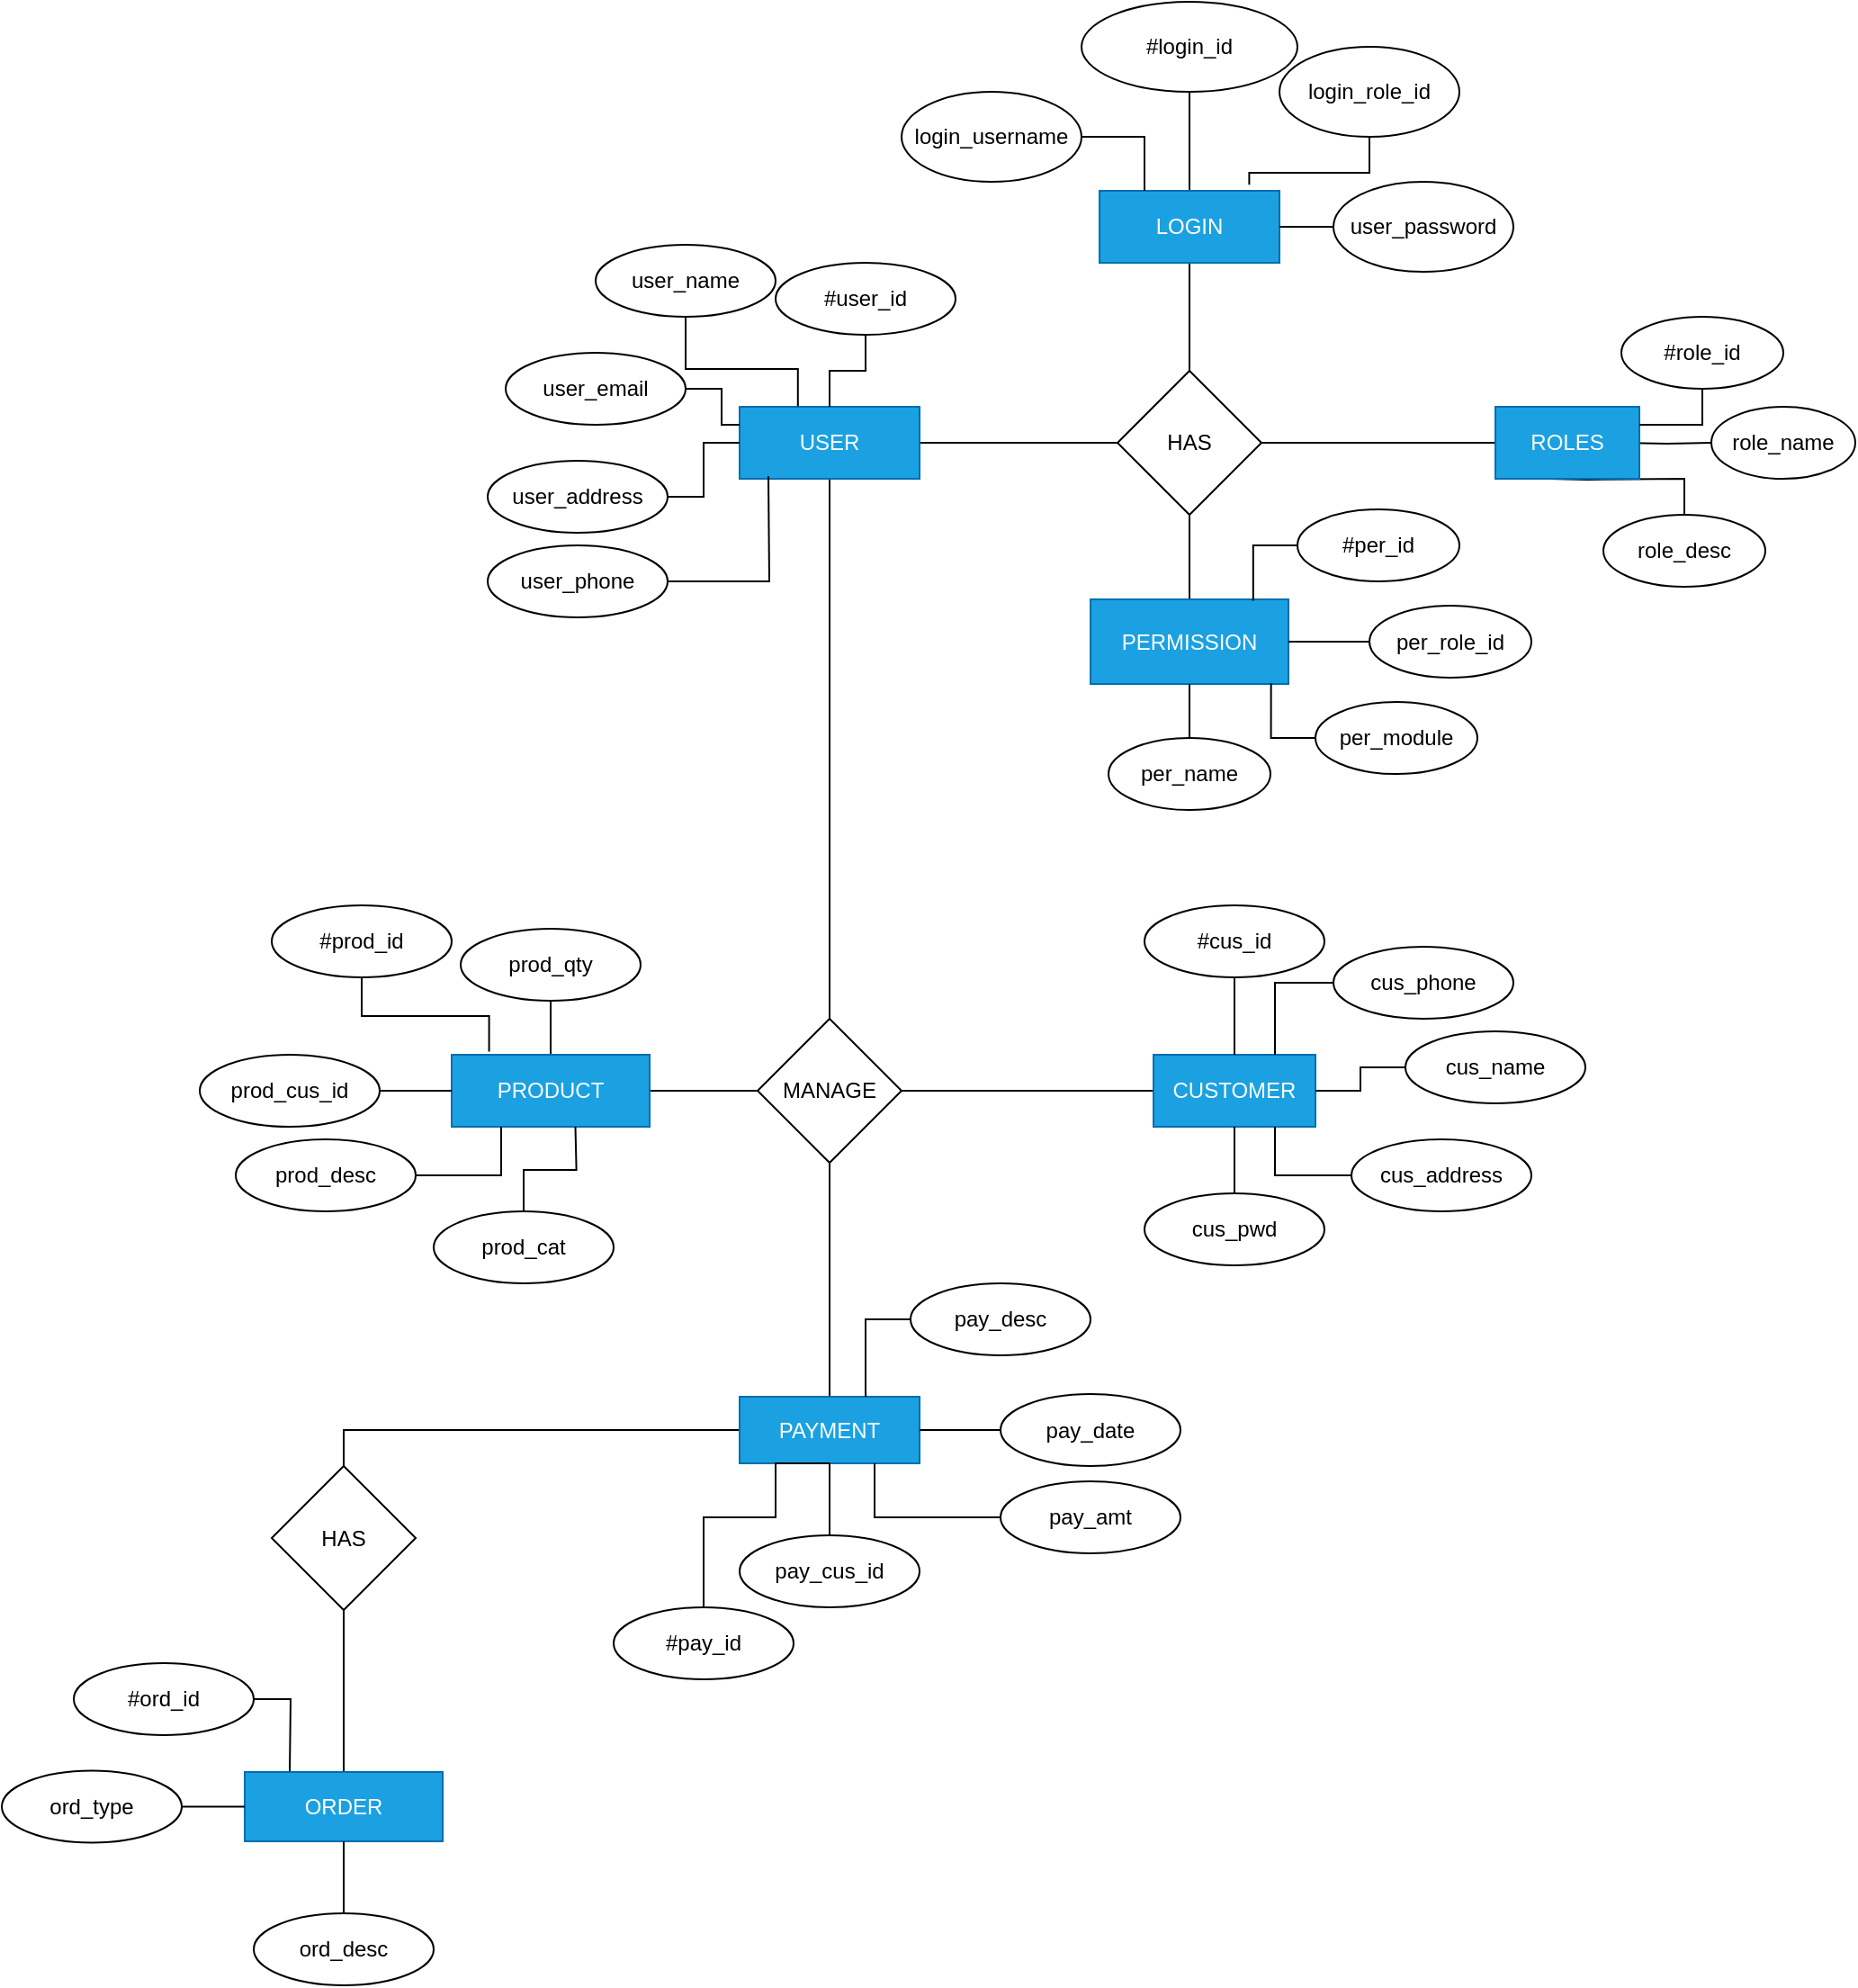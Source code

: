 <mxfile version="14.4.4" type="github">
  <diagram id="R2lEEEUBdFMjLlhIrx00" name="Page-1">
    <mxGraphModel dx="2241" dy="1946" grid="1" gridSize="10" guides="1" tooltips="1" connect="1" arrows="1" fold="1" page="1" pageScale="1" pageWidth="850" pageHeight="1100" math="0" shadow="0" extFonts="Permanent Marker^https://fonts.googleapis.com/css?family=Permanent+Marker">
      <root>
        <mxCell id="0" />
        <mxCell id="1" parent="0" />
        <mxCell id="_eQYFSkkjT8gTlAMDLFB-44" value="" style="edgeStyle=orthogonalEdgeStyle;rounded=0;orthogonalLoop=1;jettySize=auto;html=1;endArrow=none;endFill=0;" edge="1" parent="1" source="_eQYFSkkjT8gTlAMDLFB-45" target="_eQYFSkkjT8gTlAMDLFB-56">
          <mxGeometry relative="1" as="geometry" />
        </mxCell>
        <mxCell id="_eQYFSkkjT8gTlAMDLFB-85" value="" style="edgeStyle=orthogonalEdgeStyle;rounded=0;orthogonalLoop=1;jettySize=auto;html=1;endArrow=none;endFill=0;" edge="1" parent="1" source="_eQYFSkkjT8gTlAMDLFB-45" target="_eQYFSkkjT8gTlAMDLFB-84">
          <mxGeometry relative="1" as="geometry" />
        </mxCell>
        <mxCell id="_eQYFSkkjT8gTlAMDLFB-45" value="USER" style="rounded=0;whiteSpace=wrap;html=1;fillColor=#1ba1e2;strokeColor=#006EAF;fontColor=#ffffff;" vertex="1" parent="1">
          <mxGeometry x="180" y="-487" width="100" height="40" as="geometry" />
        </mxCell>
        <mxCell id="_eQYFSkkjT8gTlAMDLFB-46" value="" style="edgeStyle=orthogonalEdgeStyle;rounded=0;orthogonalLoop=1;jettySize=auto;html=1;endArrow=none;endFill=0;" edge="1" parent="1" source="_eQYFSkkjT8gTlAMDLFB-47" target="_eQYFSkkjT8gTlAMDLFB-45">
          <mxGeometry relative="1" as="geometry" />
        </mxCell>
        <mxCell id="_eQYFSkkjT8gTlAMDLFB-47" value="#user_id" style="ellipse;whiteSpace=wrap;html=1;" vertex="1" parent="1">
          <mxGeometry x="200" y="-567" width="100" height="40" as="geometry" />
        </mxCell>
        <mxCell id="_eQYFSkkjT8gTlAMDLFB-48" style="edgeStyle=orthogonalEdgeStyle;rounded=0;orthogonalLoop=1;jettySize=auto;html=1;entryX=0.324;entryY=-0.105;entryDx=0;entryDy=0;entryPerimeter=0;endArrow=none;endFill=0;exitX=0.5;exitY=1;exitDx=0;exitDy=0;" edge="1" parent="1" source="_eQYFSkkjT8gTlAMDLFB-49">
          <mxGeometry relative="1" as="geometry">
            <mxPoint x="150" y="-533" as="sourcePoint" />
            <mxPoint x="212.4" y="-487.2" as="targetPoint" />
            <Array as="points">
              <mxPoint x="150" y="-508" />
              <mxPoint x="212" y="-508" />
            </Array>
          </mxGeometry>
        </mxCell>
        <mxCell id="_eQYFSkkjT8gTlAMDLFB-49" value="user_name" style="ellipse;whiteSpace=wrap;html=1;" vertex="1" parent="1">
          <mxGeometry x="100" y="-577" width="100" height="40" as="geometry" />
        </mxCell>
        <mxCell id="_eQYFSkkjT8gTlAMDLFB-50" style="edgeStyle=orthogonalEdgeStyle;rounded=0;orthogonalLoop=1;jettySize=auto;html=1;entryX=0;entryY=0.25;entryDx=0;entryDy=0;endArrow=none;endFill=0;" edge="1" parent="1" source="_eQYFSkkjT8gTlAMDLFB-51" target="_eQYFSkkjT8gTlAMDLFB-45">
          <mxGeometry relative="1" as="geometry" />
        </mxCell>
        <mxCell id="_eQYFSkkjT8gTlAMDLFB-51" value="user_email" style="ellipse;whiteSpace=wrap;html=1;" vertex="1" parent="1">
          <mxGeometry x="50" y="-517" width="100" height="40" as="geometry" />
        </mxCell>
        <mxCell id="_eQYFSkkjT8gTlAMDLFB-52" style="edgeStyle=orthogonalEdgeStyle;rounded=0;orthogonalLoop=1;jettySize=auto;html=1;entryX=0;entryY=0.5;entryDx=0;entryDy=0;endArrow=none;endFill=0;" edge="1" parent="1" source="_eQYFSkkjT8gTlAMDLFB-53" target="_eQYFSkkjT8gTlAMDLFB-45">
          <mxGeometry relative="1" as="geometry" />
        </mxCell>
        <mxCell id="_eQYFSkkjT8gTlAMDLFB-53" value="user_address" style="ellipse;whiteSpace=wrap;html=1;" vertex="1" parent="1">
          <mxGeometry x="40" y="-457" width="100" height="40" as="geometry" />
        </mxCell>
        <mxCell id="_eQYFSkkjT8gTlAMDLFB-54" value="" style="edgeStyle=orthogonalEdgeStyle;rounded=0;orthogonalLoop=1;jettySize=auto;html=1;endArrow=none;endFill=0;" edge="1" parent="1" source="_eQYFSkkjT8gTlAMDLFB-56" target="_eQYFSkkjT8gTlAMDLFB-59">
          <mxGeometry relative="1" as="geometry" />
        </mxCell>
        <mxCell id="_eQYFSkkjT8gTlAMDLFB-55" value="" style="edgeStyle=orthogonalEdgeStyle;rounded=0;orthogonalLoop=1;jettySize=auto;html=1;endArrow=none;endFill=0;" edge="1" parent="1" source="_eQYFSkkjT8gTlAMDLFB-56" target="_eQYFSkkjT8gTlAMDLFB-65">
          <mxGeometry relative="1" as="geometry" />
        </mxCell>
        <mxCell id="_eQYFSkkjT8gTlAMDLFB-74" value="" style="edgeStyle=orthogonalEdgeStyle;rounded=0;orthogonalLoop=1;jettySize=auto;html=1;endArrow=none;endFill=0;" edge="1" parent="1" source="_eQYFSkkjT8gTlAMDLFB-56" target="_eQYFSkkjT8gTlAMDLFB-73">
          <mxGeometry relative="1" as="geometry" />
        </mxCell>
        <mxCell id="_eQYFSkkjT8gTlAMDLFB-56" value="HAS" style="rhombus;whiteSpace=wrap;html=1;rounded=0;" vertex="1" parent="1">
          <mxGeometry x="390" y="-507" width="80" height="80" as="geometry" />
        </mxCell>
        <mxCell id="_eQYFSkkjT8gTlAMDLFB-57" value="" style="edgeStyle=orthogonalEdgeStyle;rounded=0;orthogonalLoop=1;jettySize=auto;html=1;endArrow=none;endFill=0;" edge="1" parent="1" target="_eQYFSkkjT8gTlAMDLFB-62">
          <mxGeometry relative="1" as="geometry">
            <mxPoint x="670" y="-467" as="sourcePoint" />
          </mxGeometry>
        </mxCell>
        <mxCell id="_eQYFSkkjT8gTlAMDLFB-58" value="" style="edgeStyle=orthogonalEdgeStyle;rounded=0;orthogonalLoop=1;jettySize=auto;html=1;endArrow=none;endFill=0;" edge="1" parent="1" target="_eQYFSkkjT8gTlAMDLFB-63">
          <mxGeometry relative="1" as="geometry">
            <mxPoint x="630" y="-447" as="sourcePoint" />
          </mxGeometry>
        </mxCell>
        <mxCell id="_eQYFSkkjT8gTlAMDLFB-59" value="ROLES" style="whiteSpace=wrap;html=1;rounded=0;fillColor=#1ba1e2;strokeColor=#006EAF;fontColor=#ffffff;" vertex="1" parent="1">
          <mxGeometry x="600" y="-487" width="80" height="40" as="geometry" />
        </mxCell>
        <mxCell id="_eQYFSkkjT8gTlAMDLFB-60" style="edgeStyle=orthogonalEdgeStyle;rounded=0;orthogonalLoop=1;jettySize=auto;html=1;entryX=1;entryY=0.25;entryDx=0;entryDy=0;endArrow=none;endFill=0;" edge="1" parent="1" source="_eQYFSkkjT8gTlAMDLFB-61" target="_eQYFSkkjT8gTlAMDLFB-59">
          <mxGeometry relative="1" as="geometry" />
        </mxCell>
        <mxCell id="_eQYFSkkjT8gTlAMDLFB-61" value="#role_id" style="ellipse;whiteSpace=wrap;html=1;rounded=0;" vertex="1" parent="1">
          <mxGeometry x="670" y="-537" width="90" height="40" as="geometry" />
        </mxCell>
        <mxCell id="_eQYFSkkjT8gTlAMDLFB-62" value="role_name" style="ellipse;whiteSpace=wrap;html=1;rounded=0;" vertex="1" parent="1">
          <mxGeometry x="720" y="-487" width="80" height="40" as="geometry" />
        </mxCell>
        <mxCell id="_eQYFSkkjT8gTlAMDLFB-63" value="role_desc" style="ellipse;whiteSpace=wrap;html=1;rounded=0;" vertex="1" parent="1">
          <mxGeometry x="660" y="-427" width="90" height="40" as="geometry" />
        </mxCell>
        <mxCell id="_eQYFSkkjT8gTlAMDLFB-64" value="" style="edgeStyle=orthogonalEdgeStyle;rounded=0;orthogonalLoop=1;jettySize=auto;html=1;endArrow=none;endFill=0;" edge="1" parent="1" source="_eQYFSkkjT8gTlAMDLFB-65" target="_eQYFSkkjT8gTlAMDLFB-66">
          <mxGeometry relative="1" as="geometry" />
        </mxCell>
        <mxCell id="_eQYFSkkjT8gTlAMDLFB-65" value="LOGIN" style="whiteSpace=wrap;html=1;rounded=0;fillColor=#1ba1e2;strokeColor=#006EAF;fontColor=#ffffff;" vertex="1" parent="1">
          <mxGeometry x="380" y="-607" width="100" height="40" as="geometry" />
        </mxCell>
        <mxCell id="_eQYFSkkjT8gTlAMDLFB-66" value="#login_id" style="ellipse;whiteSpace=wrap;html=1;rounded=0;" vertex="1" parent="1">
          <mxGeometry x="370" y="-712" width="120" height="50" as="geometry" />
        </mxCell>
        <mxCell id="_eQYFSkkjT8gTlAMDLFB-67" style="edgeStyle=orthogonalEdgeStyle;rounded=0;orthogonalLoop=1;jettySize=auto;html=1;entryX=0.832;entryY=-0.085;entryDx=0;entryDy=0;entryPerimeter=0;endArrow=none;endFill=0;" edge="1" parent="1" source="_eQYFSkkjT8gTlAMDLFB-68" target="_eQYFSkkjT8gTlAMDLFB-65">
          <mxGeometry relative="1" as="geometry" />
        </mxCell>
        <mxCell id="_eQYFSkkjT8gTlAMDLFB-68" value="login_role_id" style="ellipse;whiteSpace=wrap;html=1;rounded=0;" vertex="1" parent="1">
          <mxGeometry x="480" y="-687" width="100" height="50" as="geometry" />
        </mxCell>
        <mxCell id="_eQYFSkkjT8gTlAMDLFB-69" style="edgeStyle=orthogonalEdgeStyle;rounded=0;orthogonalLoop=1;jettySize=auto;html=1;entryX=0.25;entryY=0;entryDx=0;entryDy=0;endArrow=none;endFill=0;" edge="1" parent="1" source="_eQYFSkkjT8gTlAMDLFB-70" target="_eQYFSkkjT8gTlAMDLFB-65">
          <mxGeometry relative="1" as="geometry" />
        </mxCell>
        <mxCell id="_eQYFSkkjT8gTlAMDLFB-70" value="login_username" style="ellipse;whiteSpace=wrap;html=1;rounded=0;" vertex="1" parent="1">
          <mxGeometry x="270" y="-662" width="100" height="50" as="geometry" />
        </mxCell>
        <mxCell id="_eQYFSkkjT8gTlAMDLFB-71" style="edgeStyle=orthogonalEdgeStyle;rounded=0;orthogonalLoop=1;jettySize=auto;html=1;entryX=1;entryY=0.5;entryDx=0;entryDy=0;endArrow=none;endFill=0;" edge="1" parent="1" source="_eQYFSkkjT8gTlAMDLFB-72" target="_eQYFSkkjT8gTlAMDLFB-65">
          <mxGeometry relative="1" as="geometry" />
        </mxCell>
        <mxCell id="_eQYFSkkjT8gTlAMDLFB-72" value="user_password" style="ellipse;whiteSpace=wrap;html=1;rounded=0;" vertex="1" parent="1">
          <mxGeometry x="510" y="-612" width="100" height="50" as="geometry" />
        </mxCell>
        <mxCell id="_eQYFSkkjT8gTlAMDLFB-73" value="PERMISSION" style="whiteSpace=wrap;html=1;rounded=0;fillColor=#1ba1e2;strokeColor=#006EAF;fontColor=#ffffff;" vertex="1" parent="1">
          <mxGeometry x="375" y="-380" width="110" height="47" as="geometry" />
        </mxCell>
        <mxCell id="_eQYFSkkjT8gTlAMDLFB-80" style="edgeStyle=orthogonalEdgeStyle;rounded=0;orthogonalLoop=1;jettySize=auto;html=1;entryX=0.822;entryY=0.015;entryDx=0;entryDy=0;entryPerimeter=0;endArrow=none;endFill=0;" edge="1" parent="1" source="_eQYFSkkjT8gTlAMDLFB-75" target="_eQYFSkkjT8gTlAMDLFB-73">
          <mxGeometry relative="1" as="geometry" />
        </mxCell>
        <mxCell id="_eQYFSkkjT8gTlAMDLFB-75" value="#per_id" style="ellipse;whiteSpace=wrap;html=1;rounded=0;" vertex="1" parent="1">
          <mxGeometry x="490" y="-430" width="90" height="40" as="geometry" />
        </mxCell>
        <mxCell id="_eQYFSkkjT8gTlAMDLFB-81" style="edgeStyle=orthogonalEdgeStyle;rounded=0;orthogonalLoop=1;jettySize=auto;html=1;entryX=1;entryY=0.5;entryDx=0;entryDy=0;endArrow=none;endFill=0;" edge="1" parent="1" source="_eQYFSkkjT8gTlAMDLFB-76" target="_eQYFSkkjT8gTlAMDLFB-73">
          <mxGeometry relative="1" as="geometry" />
        </mxCell>
        <mxCell id="_eQYFSkkjT8gTlAMDLFB-76" value="per_role_id" style="ellipse;whiteSpace=wrap;html=1;rounded=0;" vertex="1" parent="1">
          <mxGeometry x="530" y="-376.5" width="90" height="40" as="geometry" />
        </mxCell>
        <mxCell id="_eQYFSkkjT8gTlAMDLFB-82" style="edgeStyle=orthogonalEdgeStyle;rounded=0;orthogonalLoop=1;jettySize=auto;html=1;entryX=0.912;entryY=0.993;entryDx=0;entryDy=0;entryPerimeter=0;endArrow=none;endFill=0;" edge="1" parent="1" source="_eQYFSkkjT8gTlAMDLFB-77" target="_eQYFSkkjT8gTlAMDLFB-73">
          <mxGeometry relative="1" as="geometry" />
        </mxCell>
        <mxCell id="_eQYFSkkjT8gTlAMDLFB-77" value="per_module" style="ellipse;whiteSpace=wrap;html=1;rounded=0;" vertex="1" parent="1">
          <mxGeometry x="500" y="-323" width="90" height="40" as="geometry" />
        </mxCell>
        <mxCell id="_eQYFSkkjT8gTlAMDLFB-83" style="edgeStyle=orthogonalEdgeStyle;rounded=0;orthogonalLoop=1;jettySize=auto;html=1;entryX=0.5;entryY=1;entryDx=0;entryDy=0;endArrow=none;endFill=0;" edge="1" parent="1" source="_eQYFSkkjT8gTlAMDLFB-78" target="_eQYFSkkjT8gTlAMDLFB-73">
          <mxGeometry relative="1" as="geometry" />
        </mxCell>
        <mxCell id="_eQYFSkkjT8gTlAMDLFB-78" value="per_name" style="ellipse;whiteSpace=wrap;html=1;rounded=0;" vertex="1" parent="1">
          <mxGeometry x="385" y="-303" width="90" height="40" as="geometry" />
        </mxCell>
        <mxCell id="_eQYFSkkjT8gTlAMDLFB-87" value="" style="edgeStyle=orthogonalEdgeStyle;rounded=0;orthogonalLoop=1;jettySize=auto;html=1;endArrow=none;endFill=0;" edge="1" parent="1" source="_eQYFSkkjT8gTlAMDLFB-84" target="_eQYFSkkjT8gTlAMDLFB-86">
          <mxGeometry relative="1" as="geometry" />
        </mxCell>
        <mxCell id="_eQYFSkkjT8gTlAMDLFB-94" value="" style="edgeStyle=orthogonalEdgeStyle;rounded=0;orthogonalLoop=1;jettySize=auto;html=1;endArrow=none;endFill=0;" edge="1" parent="1" source="_eQYFSkkjT8gTlAMDLFB-84" target="_eQYFSkkjT8gTlAMDLFB-93">
          <mxGeometry relative="1" as="geometry" />
        </mxCell>
        <mxCell id="_eQYFSkkjT8gTlAMDLFB-114" value="" style="edgeStyle=orthogonalEdgeStyle;rounded=0;orthogonalLoop=1;jettySize=auto;html=1;endArrow=none;endFill=0;" edge="1" parent="1" source="_eQYFSkkjT8gTlAMDLFB-84" target="_eQYFSkkjT8gTlAMDLFB-113">
          <mxGeometry relative="1" as="geometry" />
        </mxCell>
        <mxCell id="_eQYFSkkjT8gTlAMDLFB-84" value="MANAGE" style="rhombus;whiteSpace=wrap;html=1;rounded=0;" vertex="1" parent="1">
          <mxGeometry x="190" y="-147" width="80" height="80" as="geometry" />
        </mxCell>
        <mxCell id="_eQYFSkkjT8gTlAMDLFB-95" style="edgeStyle=orthogonalEdgeStyle;rounded=0;orthogonalLoop=1;jettySize=auto;html=1;entryX=0.5;entryY=1;entryDx=0;entryDy=0;endArrow=none;endFill=0;" edge="1" parent="1" source="_eQYFSkkjT8gTlAMDLFB-86" target="_eQYFSkkjT8gTlAMDLFB-88">
          <mxGeometry relative="1" as="geometry" />
        </mxCell>
        <mxCell id="_eQYFSkkjT8gTlAMDLFB-86" value="PRODUCT" style="whiteSpace=wrap;html=1;rounded=0;fillColor=#1ba1e2;strokeColor=#006EAF;fontColor=#ffffff;" vertex="1" parent="1">
          <mxGeometry x="20" y="-127" width="110" height="40" as="geometry" />
        </mxCell>
        <mxCell id="_eQYFSkkjT8gTlAMDLFB-88" value="prod_qty" style="ellipse;whiteSpace=wrap;html=1;" vertex="1" parent="1">
          <mxGeometry x="25" y="-197" width="100" height="40" as="geometry" />
        </mxCell>
        <mxCell id="_eQYFSkkjT8gTlAMDLFB-97" style="edgeStyle=orthogonalEdgeStyle;rounded=0;orthogonalLoop=1;jettySize=auto;html=1;entryX=0.189;entryY=-0.045;entryDx=0;entryDy=0;entryPerimeter=0;endArrow=none;endFill=0;" edge="1" parent="1" source="_eQYFSkkjT8gTlAMDLFB-89" target="_eQYFSkkjT8gTlAMDLFB-86">
          <mxGeometry relative="1" as="geometry" />
        </mxCell>
        <mxCell id="_eQYFSkkjT8gTlAMDLFB-89" value="#prod_id" style="ellipse;whiteSpace=wrap;html=1;" vertex="1" parent="1">
          <mxGeometry x="-80" y="-210" width="100" height="40" as="geometry" />
        </mxCell>
        <mxCell id="_eQYFSkkjT8gTlAMDLFB-96" style="edgeStyle=orthogonalEdgeStyle;rounded=0;orthogonalLoop=1;jettySize=auto;html=1;entryX=0;entryY=0.5;entryDx=0;entryDy=0;endArrow=none;endFill=0;" edge="1" parent="1" source="_eQYFSkkjT8gTlAMDLFB-90" target="_eQYFSkkjT8gTlAMDLFB-86">
          <mxGeometry relative="1" as="geometry" />
        </mxCell>
        <mxCell id="_eQYFSkkjT8gTlAMDLFB-90" value="prod_cus_id" style="ellipse;whiteSpace=wrap;html=1;" vertex="1" parent="1">
          <mxGeometry x="-120" y="-127" width="100" height="40" as="geometry" />
        </mxCell>
        <mxCell id="_eQYFSkkjT8gTlAMDLFB-98" style="edgeStyle=orthogonalEdgeStyle;rounded=0;orthogonalLoop=1;jettySize=auto;html=1;entryX=0.25;entryY=1;entryDx=0;entryDy=0;endArrow=none;endFill=0;" edge="1" parent="1" source="_eQYFSkkjT8gTlAMDLFB-91" target="_eQYFSkkjT8gTlAMDLFB-86">
          <mxGeometry relative="1" as="geometry" />
        </mxCell>
        <mxCell id="_eQYFSkkjT8gTlAMDLFB-91" value="prod_desc" style="ellipse;whiteSpace=wrap;html=1;" vertex="1" parent="1">
          <mxGeometry x="-100" y="-80" width="100" height="40" as="geometry" />
        </mxCell>
        <mxCell id="_eQYFSkkjT8gTlAMDLFB-99" style="edgeStyle=orthogonalEdgeStyle;rounded=0;orthogonalLoop=1;jettySize=auto;html=1;entryX=0.625;entryY=1.075;entryDx=0;entryDy=0;entryPerimeter=0;endArrow=none;endFill=0;" edge="1" parent="1" source="_eQYFSkkjT8gTlAMDLFB-92">
          <mxGeometry relative="1" as="geometry">
            <mxPoint x="88.75" y="-87" as="targetPoint" />
          </mxGeometry>
        </mxCell>
        <mxCell id="_eQYFSkkjT8gTlAMDLFB-92" value="prod_cat" style="ellipse;whiteSpace=wrap;html=1;" vertex="1" parent="1">
          <mxGeometry x="10" y="-40" width="100" height="40" as="geometry" />
        </mxCell>
        <mxCell id="_eQYFSkkjT8gTlAMDLFB-93" value="CUSTOMER" style="whiteSpace=wrap;html=1;rounded=0;fillColor=#1ba1e2;strokeColor=#006EAF;fontColor=#ffffff;" vertex="1" parent="1">
          <mxGeometry x="410" y="-127" width="90" height="40" as="geometry" />
        </mxCell>
        <mxCell id="_eQYFSkkjT8gTlAMDLFB-107" style="edgeStyle=orthogonalEdgeStyle;rounded=0;orthogonalLoop=1;jettySize=auto;html=1;entryX=0.5;entryY=0;entryDx=0;entryDy=0;endArrow=none;endFill=0;" edge="1" parent="1" source="_eQYFSkkjT8gTlAMDLFB-100" target="_eQYFSkkjT8gTlAMDLFB-93">
          <mxGeometry relative="1" as="geometry" />
        </mxCell>
        <mxCell id="_eQYFSkkjT8gTlAMDLFB-100" value="#cus_id" style="ellipse;whiteSpace=wrap;html=1;" vertex="1" parent="1">
          <mxGeometry x="405" y="-210" width="100" height="40" as="geometry" />
        </mxCell>
        <mxCell id="_eQYFSkkjT8gTlAMDLFB-108" style="edgeStyle=orthogonalEdgeStyle;rounded=0;orthogonalLoop=1;jettySize=auto;html=1;entryX=0.75;entryY=0;entryDx=0;entryDy=0;endArrow=none;endFill=0;" edge="1" parent="1" source="_eQYFSkkjT8gTlAMDLFB-101" target="_eQYFSkkjT8gTlAMDLFB-93">
          <mxGeometry relative="1" as="geometry" />
        </mxCell>
        <mxCell id="_eQYFSkkjT8gTlAMDLFB-101" value="cus_phone" style="ellipse;whiteSpace=wrap;html=1;" vertex="1" parent="1">
          <mxGeometry x="510" y="-187" width="100" height="40" as="geometry" />
        </mxCell>
        <mxCell id="_eQYFSkkjT8gTlAMDLFB-103" style="edgeStyle=orthogonalEdgeStyle;rounded=0;orthogonalLoop=1;jettySize=auto;html=1;entryX=0.16;entryY=0.99;entryDx=0;entryDy=0;entryPerimeter=0;endArrow=none;endFill=0;" edge="1" parent="1" source="_eQYFSkkjT8gTlAMDLFB-102">
          <mxGeometry relative="1" as="geometry">
            <mxPoint x="196" y="-448.4" as="targetPoint" />
          </mxGeometry>
        </mxCell>
        <mxCell id="_eQYFSkkjT8gTlAMDLFB-102" value="user_phone" style="ellipse;whiteSpace=wrap;html=1;" vertex="1" parent="1">
          <mxGeometry x="40" y="-410" width="100" height="40" as="geometry" />
        </mxCell>
        <mxCell id="_eQYFSkkjT8gTlAMDLFB-109" style="edgeStyle=orthogonalEdgeStyle;rounded=0;orthogonalLoop=1;jettySize=auto;html=1;entryX=1;entryY=0.5;entryDx=0;entryDy=0;endArrow=none;endFill=0;" edge="1" parent="1" source="_eQYFSkkjT8gTlAMDLFB-104" target="_eQYFSkkjT8gTlAMDLFB-93">
          <mxGeometry relative="1" as="geometry" />
        </mxCell>
        <mxCell id="_eQYFSkkjT8gTlAMDLFB-104" value="cus_name" style="ellipse;whiteSpace=wrap;html=1;" vertex="1" parent="1">
          <mxGeometry x="550" y="-140" width="100" height="40" as="geometry" />
        </mxCell>
        <mxCell id="_eQYFSkkjT8gTlAMDLFB-110" style="edgeStyle=orthogonalEdgeStyle;rounded=0;orthogonalLoop=1;jettySize=auto;html=1;entryX=0.75;entryY=1;entryDx=0;entryDy=0;endArrow=none;endFill=0;" edge="1" parent="1" source="_eQYFSkkjT8gTlAMDLFB-105" target="_eQYFSkkjT8gTlAMDLFB-93">
          <mxGeometry relative="1" as="geometry" />
        </mxCell>
        <mxCell id="_eQYFSkkjT8gTlAMDLFB-105" value="cus_address" style="ellipse;whiteSpace=wrap;html=1;" vertex="1" parent="1">
          <mxGeometry x="520" y="-80" width="100" height="40" as="geometry" />
        </mxCell>
        <mxCell id="_eQYFSkkjT8gTlAMDLFB-111" style="edgeStyle=orthogonalEdgeStyle;rounded=0;orthogonalLoop=1;jettySize=auto;html=1;endArrow=none;endFill=0;" edge="1" parent="1" source="_eQYFSkkjT8gTlAMDLFB-106" target="_eQYFSkkjT8gTlAMDLFB-93">
          <mxGeometry relative="1" as="geometry" />
        </mxCell>
        <mxCell id="_eQYFSkkjT8gTlAMDLFB-106" value="cus_pwd" style="ellipse;whiteSpace=wrap;html=1;" vertex="1" parent="1">
          <mxGeometry x="405" y="-50" width="100" height="40" as="geometry" />
        </mxCell>
        <mxCell id="_eQYFSkkjT8gTlAMDLFB-126" value="" style="edgeStyle=orthogonalEdgeStyle;rounded=0;orthogonalLoop=1;jettySize=auto;html=1;endArrow=none;endFill=0;" edge="1" parent="1" source="_eQYFSkkjT8gTlAMDLFB-113" target="_eQYFSkkjT8gTlAMDLFB-125">
          <mxGeometry relative="1" as="geometry" />
        </mxCell>
        <mxCell id="_eQYFSkkjT8gTlAMDLFB-113" value="PAYMENT" style="whiteSpace=wrap;html=1;rounded=0;fillColor=#1ba1e2;strokeColor=#006EAF;fontColor=#ffffff;" vertex="1" parent="1">
          <mxGeometry x="180" y="63" width="100" height="37" as="geometry" />
        </mxCell>
        <mxCell id="_eQYFSkkjT8gTlAMDLFB-119" style="edgeStyle=orthogonalEdgeStyle;rounded=0;orthogonalLoop=1;jettySize=auto;html=1;endArrow=none;endFill=0;entryX=0.701;entryY=0;entryDx=0;entryDy=0;entryPerimeter=0;" edge="1" parent="1" source="_eQYFSkkjT8gTlAMDLFB-115" target="_eQYFSkkjT8gTlAMDLFB-113">
          <mxGeometry relative="1" as="geometry">
            <mxPoint x="250" y="60" as="targetPoint" />
            <Array as="points">
              <mxPoint x="250" y="20" />
              <mxPoint x="250" y="60" />
            </Array>
          </mxGeometry>
        </mxCell>
        <mxCell id="_eQYFSkkjT8gTlAMDLFB-115" value="pay_desc" style="ellipse;whiteSpace=wrap;html=1;" vertex="1" parent="1">
          <mxGeometry x="275" width="100" height="40" as="geometry" />
        </mxCell>
        <mxCell id="_eQYFSkkjT8gTlAMDLFB-120" style="edgeStyle=orthogonalEdgeStyle;rounded=0;orthogonalLoop=1;jettySize=auto;html=1;entryX=1;entryY=0.5;entryDx=0;entryDy=0;endArrow=none;endFill=0;" edge="1" parent="1" source="_eQYFSkkjT8gTlAMDLFB-116" target="_eQYFSkkjT8gTlAMDLFB-113">
          <mxGeometry relative="1" as="geometry" />
        </mxCell>
        <mxCell id="_eQYFSkkjT8gTlAMDLFB-116" value="pay_date" style="ellipse;whiteSpace=wrap;html=1;" vertex="1" parent="1">
          <mxGeometry x="325" y="61.5" width="100" height="40" as="geometry" />
        </mxCell>
        <mxCell id="_eQYFSkkjT8gTlAMDLFB-121" style="edgeStyle=orthogonalEdgeStyle;rounded=0;orthogonalLoop=1;jettySize=auto;html=1;entryX=0.75;entryY=1;entryDx=0;entryDy=0;endArrow=none;endFill=0;" edge="1" parent="1" source="_eQYFSkkjT8gTlAMDLFB-117" target="_eQYFSkkjT8gTlAMDLFB-113">
          <mxGeometry relative="1" as="geometry" />
        </mxCell>
        <mxCell id="_eQYFSkkjT8gTlAMDLFB-117" value="pay_amt" style="ellipse;whiteSpace=wrap;html=1;" vertex="1" parent="1">
          <mxGeometry x="325" y="110" width="100" height="40" as="geometry" />
        </mxCell>
        <mxCell id="_eQYFSkkjT8gTlAMDLFB-122" style="edgeStyle=orthogonalEdgeStyle;rounded=0;orthogonalLoop=1;jettySize=auto;html=1;entryX=0.5;entryY=1;entryDx=0;entryDy=0;endArrow=none;endFill=0;" edge="1" parent="1" source="_eQYFSkkjT8gTlAMDLFB-118" target="_eQYFSkkjT8gTlAMDLFB-113">
          <mxGeometry relative="1" as="geometry">
            <Array as="points">
              <mxPoint x="160" y="130" />
              <mxPoint x="200" y="130" />
              <mxPoint x="200" y="100" />
            </Array>
          </mxGeometry>
        </mxCell>
        <mxCell id="_eQYFSkkjT8gTlAMDLFB-118" value="#pay_id" style="ellipse;whiteSpace=wrap;html=1;" vertex="1" parent="1">
          <mxGeometry x="110" y="180" width="100" height="40" as="geometry" />
        </mxCell>
        <mxCell id="_eQYFSkkjT8gTlAMDLFB-124" style="edgeStyle=orthogonalEdgeStyle;rounded=0;orthogonalLoop=1;jettySize=auto;html=1;endArrow=none;endFill=0;" edge="1" parent="1" source="_eQYFSkkjT8gTlAMDLFB-123">
          <mxGeometry relative="1" as="geometry">
            <mxPoint x="230.0" y="100" as="targetPoint" />
          </mxGeometry>
        </mxCell>
        <mxCell id="_eQYFSkkjT8gTlAMDLFB-123" value="pay_cus_id" style="ellipse;whiteSpace=wrap;html=1;" vertex="1" parent="1">
          <mxGeometry x="180" y="140" width="100" height="40" as="geometry" />
        </mxCell>
        <mxCell id="_eQYFSkkjT8gTlAMDLFB-128" value="" style="edgeStyle=orthogonalEdgeStyle;rounded=0;orthogonalLoop=1;jettySize=auto;html=1;endArrow=none;endFill=0;" edge="1" parent="1" source="_eQYFSkkjT8gTlAMDLFB-125" target="_eQYFSkkjT8gTlAMDLFB-127">
          <mxGeometry relative="1" as="geometry" />
        </mxCell>
        <mxCell id="_eQYFSkkjT8gTlAMDLFB-125" value="HAS" style="rhombus;whiteSpace=wrap;html=1;rounded=0;" vertex="1" parent="1">
          <mxGeometry x="-80" y="101.5" width="80" height="80" as="geometry" />
        </mxCell>
        <mxCell id="_eQYFSkkjT8gTlAMDLFB-127" value="ORDER" style="whiteSpace=wrap;html=1;rounded=0;fillColor=#1ba1e2;strokeColor=#006EAF;fontColor=#ffffff;" vertex="1" parent="1">
          <mxGeometry x="-95" y="271.5" width="110" height="38.5" as="geometry" />
        </mxCell>
        <mxCell id="_eQYFSkkjT8gTlAMDLFB-132" style="edgeStyle=orthogonalEdgeStyle;rounded=0;orthogonalLoop=1;jettySize=auto;html=1;endArrow=none;endFill=0;" edge="1" parent="1" source="_eQYFSkkjT8gTlAMDLFB-129">
          <mxGeometry relative="1" as="geometry">
            <mxPoint x="-70" y="271" as="targetPoint" />
          </mxGeometry>
        </mxCell>
        <mxCell id="_eQYFSkkjT8gTlAMDLFB-129" value="#ord_id" style="ellipse;whiteSpace=wrap;html=1;" vertex="1" parent="1">
          <mxGeometry x="-190" y="211" width="100" height="40" as="geometry" />
        </mxCell>
        <mxCell id="_eQYFSkkjT8gTlAMDLFB-133" style="edgeStyle=orthogonalEdgeStyle;rounded=0;orthogonalLoop=1;jettySize=auto;html=1;endArrow=none;endFill=0;" edge="1" parent="1" source="_eQYFSkkjT8gTlAMDLFB-130" target="_eQYFSkkjT8gTlAMDLFB-127">
          <mxGeometry relative="1" as="geometry" />
        </mxCell>
        <mxCell id="_eQYFSkkjT8gTlAMDLFB-130" value="ord_type" style="ellipse;whiteSpace=wrap;html=1;" vertex="1" parent="1">
          <mxGeometry x="-230" y="270.75" width="100" height="40" as="geometry" />
        </mxCell>
        <mxCell id="_eQYFSkkjT8gTlAMDLFB-135" style="edgeStyle=orthogonalEdgeStyle;rounded=0;orthogonalLoop=1;jettySize=auto;html=1;entryX=0.5;entryY=1;entryDx=0;entryDy=0;endArrow=none;endFill=0;" edge="1" parent="1" source="_eQYFSkkjT8gTlAMDLFB-131" target="_eQYFSkkjT8gTlAMDLFB-127">
          <mxGeometry relative="1" as="geometry" />
        </mxCell>
        <mxCell id="_eQYFSkkjT8gTlAMDLFB-131" value="ord_desc" style="ellipse;whiteSpace=wrap;html=1;" vertex="1" parent="1">
          <mxGeometry x="-90" y="350" width="100" height="40" as="geometry" />
        </mxCell>
      </root>
    </mxGraphModel>
  </diagram>
</mxfile>
